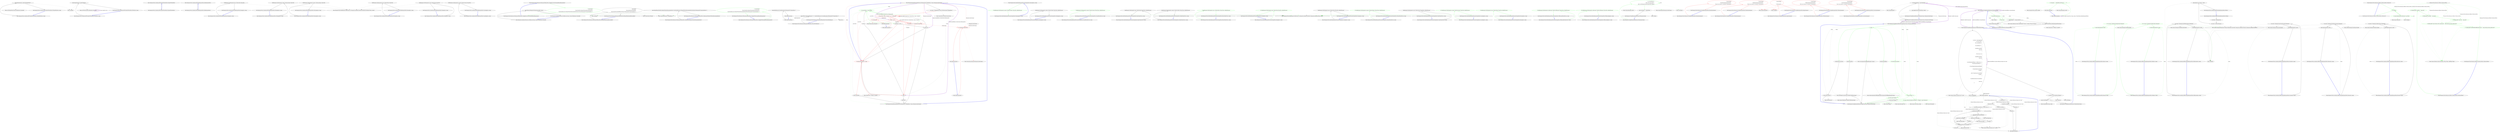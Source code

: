 digraph  {
m1_10 [cluster="int.ToOrdinalWords(System.Globalization.CultureInfo)", file="DateHumanizeExtensions.cs", label="Entry int.ToOrdinalWords(System.Globalization.CultureInfo)", span="52-52"];
m1_5 [cluster="int.ToWords(System.Globalization.CultureInfo)", file="DateHumanizeExtensions.cs", label="Entry int.ToWords(System.Globalization.CultureInfo)", span="16-16"];
m1_7 [cluster="Humanizer.Tests.Localisation.fiFI.NumberToWordsTests.ToOrdinalWords(int, string)", file="DateHumanizeExtensions.cs", label="Entry Humanizer.Tests.Localisation.fiFI.NumberToWordsTests.ToOrdinalWords(int, string)", span="65-65"];
m1_8 [cluster="Humanizer.Tests.Localisation.fiFI.NumberToWordsTests.ToOrdinalWords(int, string)", file="DateHumanizeExtensions.cs", label="Assert.Equal(expected, number.ToOrdinalWords())", span="67-67"];
m1_9 [cluster="Humanizer.Tests.Localisation.fiFI.NumberToWordsTests.ToOrdinalWords(int, string)", file="DateHumanizeExtensions.cs", label="Exit Humanizer.Tests.Localisation.fiFI.NumberToWordsTests.ToOrdinalWords(int, string)", span="65-65"];
m1_2 [cluster="Humanizer.Tests.Localisation.fiFI.NumberToWordsTests.ToWords(int, string)", file="DateHumanizeExtensions.cs", label="Entry Humanizer.Tests.Localisation.fiFI.NumberToWordsTests.ToWords(int, string)", span="34-34"];
m1_3 [cluster="Humanizer.Tests.Localisation.fiFI.NumberToWordsTests.ToWords(int, string)", file="DateHumanizeExtensions.cs", label="Assert.Equal(expected, number.ToWords())", span="36-36"];
m1_4 [cluster="Humanizer.Tests.Localisation.fiFI.NumberToWordsTests.ToWords(int, string)", file="DateHumanizeExtensions.cs", label="Exit Humanizer.Tests.Localisation.fiFI.NumberToWordsTests.ToWords(int, string)", span="34-34"];
m1_6 [cluster="Unk.Equal", file="DateHumanizeExtensions.cs", label="Entry Unk.Equal", span=""];
m1_0 [cluster="Humanizer.Tests.Localisation.fiFI.NumberToWordsTests.NumberToWordsTests()", file="DateHumanizeExtensions.cs", label="Entry Humanizer.Tests.Localisation.fiFI.NumberToWordsTests.NumberToWordsTests()", span="6-6"];
m1_1 [cluster="Humanizer.Tests.Localisation.fiFI.NumberToWordsTests.NumberToWordsTests()", file="DateHumanizeExtensions.cs", label="Exit Humanizer.Tests.Localisation.fiFI.NumberToWordsTests.NumberToWordsTests()", span="6-6"];
m2_0 [cluster="Humanizer.Tests.Localisation.fiFI.DateHumanizeTests.DateHumanizeTests()", file="DateHumanizeTests.cs", label="Entry Humanizer.Tests.Localisation.fiFI.DateHumanizeTests.DateHumanizeTests()", span="7-7"];
m2_1 [cluster="Humanizer.Tests.Localisation.fiFI.DateHumanizeTests.DateHumanizeTests()", file="DateHumanizeTests.cs", label="Exit Humanizer.Tests.Localisation.fiFI.DateHumanizeTests.DateHumanizeTests()", span="7-7"];
m2_5 [cluster="Humanizer.Tests.DateHumanize.Verify(string, int, Humanizer.Localisation.TimeUnit, Humanizer.Localisation.Tense, double?)", file="DateHumanizeTests.cs", label="Entry Humanizer.Tests.DateHumanize.Verify(string, int, Humanizer.Localisation.TimeUnit, Humanizer.Localisation.Tense, double?)", span="29-29"];
m2_2 [cluster="Humanizer.Tests.Localisation.fiFI.DateHumanizeTests.DaysAgo(int, string)", file="DateHumanizeTests.cs", label="Entry Humanizer.Tests.Localisation.fiFI.DateHumanizeTests.DaysAgo(int, string)", span="17-17"];
m2_3 [cluster="Humanizer.Tests.Localisation.fiFI.DateHumanizeTests.DaysAgo(int, string)", file="DateHumanizeTests.cs", label="DateHumanize.Verify(expected, days, TimeUnit.Day, Tense.Past)", span="19-19"];
m2_4 [cluster="Humanizer.Tests.Localisation.fiFI.DateHumanizeTests.DaysAgo(int, string)", file="DateHumanizeTests.cs", label="Exit Humanizer.Tests.Localisation.fiFI.DateHumanizeTests.DaysAgo(int, string)", span="17-17"];
m2_12 [cluster="Humanizer.Tests.Localisation.fiFI.DateHumanizeTests.MonthsAgo(int, string)", file="DateHumanizeTests.cs", label="Entry Humanizer.Tests.Localisation.fiFI.DateHumanizeTests.MonthsAgo(int, string)", span="47-47"];
m2_13 [cluster="Humanizer.Tests.Localisation.fiFI.DateHumanizeTests.MonthsAgo(int, string)", file="DateHumanizeTests.cs", label="DateHumanize.Verify(expected, months, TimeUnit.Month, Tense.Past)", span="49-49"];
m2_14 [cluster="Humanizer.Tests.Localisation.fiFI.DateHumanizeTests.MonthsAgo(int, string)", file="DateHumanizeTests.cs", label="Exit Humanizer.Tests.Localisation.fiFI.DateHumanizeTests.MonthsAgo(int, string)", span="47-47"];
m2_9 [cluster="Humanizer.Tests.Localisation.fiFI.DateHumanizeTests.MinutesAgo(int, string)", file="DateHumanizeTests.cs", label="Entry Humanizer.Tests.Localisation.fiFI.DateHumanizeTests.MinutesAgo(int, string)", span="37-37"];
m2_10 [cluster="Humanizer.Tests.Localisation.fiFI.DateHumanizeTests.MinutesAgo(int, string)", file="DateHumanizeTests.cs", label="DateHumanize.Verify(expected, minutes, TimeUnit.Minute, Tense.Past)", span="39-39"];
m2_11 [cluster="Humanizer.Tests.Localisation.fiFI.DateHumanizeTests.MinutesAgo(int, string)", file="DateHumanizeTests.cs", label="Exit Humanizer.Tests.Localisation.fiFI.DateHumanizeTests.MinutesAgo(int, string)", span="37-37"];
m2_6 [cluster="Humanizer.Tests.Localisation.fiFI.DateHumanizeTests.HoursAgo(int, string)", file="DateHumanizeTests.cs", label="Entry Humanizer.Tests.Localisation.fiFI.DateHumanizeTests.HoursAgo(int, string)", span="27-27"];
m2_7 [cluster="Humanizer.Tests.Localisation.fiFI.DateHumanizeTests.HoursAgo(int, string)", file="DateHumanizeTests.cs", label="DateHumanize.Verify(expected, hours, TimeUnit.Hour, Tense.Past)", span="29-29"];
m2_8 [cluster="Humanizer.Tests.Localisation.fiFI.DateHumanizeTests.HoursAgo(int, string)", file="DateHumanizeTests.cs", label="Exit Humanizer.Tests.Localisation.fiFI.DateHumanizeTests.HoursAgo(int, string)", span="27-27"];
m2_18 [cluster="Humanizer.Tests.Localisation.fiFI.DateHumanizeTests.YearsAgo(int, string)", file="DateHumanizeTests.cs", label="Entry Humanizer.Tests.Localisation.fiFI.DateHumanizeTests.YearsAgo(int, string)", span="67-67"];
m2_19 [cluster="Humanizer.Tests.Localisation.fiFI.DateHumanizeTests.YearsAgo(int, string)", file="DateHumanizeTests.cs", label="DateHumanize.Verify(expected, years, TimeUnit.Year, Tense.Past)", span="69-69"];
m2_20 [cluster="Humanizer.Tests.Localisation.fiFI.DateHumanizeTests.YearsAgo(int, string)", file="DateHumanizeTests.cs", label="Exit Humanizer.Tests.Localisation.fiFI.DateHumanizeTests.YearsAgo(int, string)", span="67-67"];
m2_15 [cluster="Humanizer.Tests.Localisation.fiFI.DateHumanizeTests.SecondsAgo(int, string)", file="DateHumanizeTests.cs", label="Entry Humanizer.Tests.Localisation.fiFI.DateHumanizeTests.SecondsAgo(int, string)", span="57-57"];
m2_16 [cluster="Humanizer.Tests.Localisation.fiFI.DateHumanizeTests.SecondsAgo(int, string)", file="DateHumanizeTests.cs", label="DateHumanize.Verify(expected, seconds, TimeUnit.Second, Tense.Past)", span="59-59"];
m2_17 [cluster="Humanizer.Tests.Localisation.fiFI.DateHumanizeTests.SecondsAgo(int, string)", file="DateHumanizeTests.cs", label="Exit Humanizer.Tests.Localisation.fiFI.DateHumanizeTests.SecondsAgo(int, string)", span="57-57"];
m3_18 [cluster="Humanizer.Tests.Extensions.DehumanizeToEnumTests.CanApplyLowerCaseCasingOnEnumHumanization()", file="DehumanizeToEnumTests.cs", label="Entry Humanizer.Tests.Extensions.DehumanizeToEnumTests.CanApplyLowerCaseCasingOnEnumHumanization()", span="39-39"];
m3_19 [cluster="Humanizer.Tests.Extensions.DehumanizeToEnumTests.CanApplyLowerCaseCasingOnEnumHumanization()", color=green, community=0, file="DehumanizeToEnumTests.cs", label="2: Assert.Equal(\r\n                EnumUnderTest.MemberWithoutDescriptionAttribute,\r\n                EnumTestsResources.MemberWithoutDescriptionAttributeLowerCase.DehumanizeTo<EnumUnderTest>())", span="41-43"];
m3_20 [cluster="Humanizer.Tests.Extensions.DehumanizeToEnumTests.CanApplyLowerCaseCasingOnEnumHumanization()", file="DehumanizeToEnumTests.cs", label="Exit Humanizer.Tests.Extensions.DehumanizeToEnumTests.CanApplyLowerCaseCasingOnEnumHumanization()", span="39-39"];
m3_3 [cluster="string.DehumanizeTo<TTargetEnum>()", file="DehumanizeToEnumTests.cs", label="Entry string.DehumanizeTo<TTargetEnum>()", span="12-12"];
m3_8 [cluster="Unk.>", file="DehumanizeToEnumTests.cs", label="Entry Unk.>", span=""];
m3_5 [cluster="Humanizer.Tests.Extensions.DehumanizeToEnumTests.ThrowsForNonEnums()", file="DehumanizeToEnumTests.cs", label="Entry Humanizer.Tests.Extensions.DehumanizeToEnumTests.ThrowsForNonEnums()", span="19-19"];
m3_6 [cluster="Humanizer.Tests.Extensions.DehumanizeToEnumTests.ThrowsForNonEnums()", file="DehumanizeToEnumTests.cs", label="Assert.Throws<ArgumentException>(() => EnumTestsResources.CustomDescription.DehumanizeTo<DummyClass>())", span="21-21"];
m3_7 [cluster="Humanizer.Tests.Extensions.DehumanizeToEnumTests.ThrowsForNonEnums()", file="DehumanizeToEnumTests.cs", label="Exit Humanizer.Tests.Extensions.DehumanizeToEnumTests.ThrowsForNonEnums()", span="19-19"];
m3_0 [cluster="Humanizer.Localisation.Resources.GetResource(string, System.Globalization.CultureInfo)", file="DehumanizeToEnumTests.cs", label="Entry Humanizer.Localisation.Resources.GetResource(string, System.Globalization.CultureInfo)", span="18-18"];
m3_1 [cluster="Humanizer.Localisation.Resources.GetResource(string, System.Globalization.CultureInfo)", file="DehumanizeToEnumTests.cs", label="return ResourceManager.GetString(resourceKey, culture);", span="20-20"];
m3_2 [cluster="Humanizer.Localisation.Resources.GetResource(string, System.Globalization.CultureInfo)", file="DehumanizeToEnumTests.cs", label="Exit Humanizer.Localisation.Resources.GetResource(string, System.Globalization.CultureInfo)", span="18-18"];
m3_21 [cluster="Humanizer.Tests.Extensions.DehumanizeToEnumTests.AllCapitalMembersAreReturnedAsIs()", file="DehumanizeToEnumTests.cs", label="Entry Humanizer.Tests.Extensions.DehumanizeToEnumTests.AllCapitalMembersAreReturnedAsIs()", span="47-47"];
m3_22 [cluster="Humanizer.Tests.Extensions.DehumanizeToEnumTests.AllCapitalMembersAreReturnedAsIs()", file="DehumanizeToEnumTests.cs", label="Assert.Equal(\r\n                EnumUnderTest.ALLCAPITALS,\r\n                EnumUnderTest.ALLCAPITALS.ToString().DehumanizeTo<EnumUnderTest>())", span="49-51"];
m3_23 [cluster="Humanizer.Tests.Extensions.DehumanizeToEnumTests.AllCapitalMembersAreReturnedAsIs()", file="DehumanizeToEnumTests.cs", label="Exit Humanizer.Tests.Extensions.DehumanizeToEnumTests.AllCapitalMembersAreReturnedAsIs()", span="47-47"];
m3_24 [cluster="System.Enum.ToString()", file="DehumanizeToEnumTests.cs", label="Entry System.Enum.ToString()", span="0-0"];
m3_4 [cluster="Unk.Equal", file="DehumanizeToEnumTests.cs", label="Entry Unk.Equal", span=""];
m3_12 [cluster="Humanizer.Tests.Extensions.DehumanizeToEnumTests.CanHumanizeMembersWithoutDescriptionAttribute()", file="DehumanizeToEnumTests.cs", label="Entry Humanizer.Tests.Extensions.DehumanizeToEnumTests.CanHumanizeMembersWithoutDescriptionAttribute()", span="25-25"];
m3_13 [cluster="Humanizer.Tests.Extensions.DehumanizeToEnumTests.CanHumanizeMembersWithoutDescriptionAttribute()", file="DehumanizeToEnumTests.cs", label="Assert.Equal(EnumUnderTest.MemberWithoutDescriptionAttribute, EnumTestsResources.MemberWithoutDescriptionAttributeSentence.DehumanizeTo<EnumUnderTest>())", span="27-27"];
m3_14 [cluster="Humanizer.Tests.Extensions.DehumanizeToEnumTests.CanHumanizeMembersWithoutDescriptionAttribute()", file="DehumanizeToEnumTests.cs", label="Exit Humanizer.Tests.Extensions.DehumanizeToEnumTests.CanHumanizeMembersWithoutDescriptionAttribute()", span="25-25"];
m3_9 [cluster="lambda expression", file="DehumanizeToEnumTests.cs", label="Entry lambda expression", span="21-21"];
m3_10 [cluster="lambda expression", file="DehumanizeToEnumTests.cs", label="EnumTestsResources.CustomDescription.DehumanizeTo<DummyClass>()", span="21-21"];
m3_11 [cluster="lambda expression", file="DehumanizeToEnumTests.cs", label="Exit lambda expression", span="21-21"];
m3_15 [cluster="Humanizer.Tests.Extensions.DehumanizeToEnumTests.CanApplyTitleCasingOnEnumHumanization()", file="DehumanizeToEnumTests.cs", label="Entry Humanizer.Tests.Extensions.DehumanizeToEnumTests.CanApplyTitleCasingOnEnumHumanization()", span="31-31"];
m3_16 [cluster="Humanizer.Tests.Extensions.DehumanizeToEnumTests.CanApplyTitleCasingOnEnumHumanization()", color=green, community=0, file="DehumanizeToEnumTests.cs", label="11: Assert.Equal(\r\n                EnumUnderTest.MemberWithoutDescriptionAttribute,\r\n                EnumTestsResources.MemberWithoutDescriptionAttributeTitle.DehumanizeTo<EnumUnderTest>())", span="33-35"];
m3_17 [cluster="Humanizer.Tests.Extensions.DehumanizeToEnumTests.CanApplyTitleCasingOnEnumHumanization()", file="DehumanizeToEnumTests.cs", label="Exit Humanizer.Tests.Extensions.DehumanizeToEnumTests.CanApplyTitleCasingOnEnumHumanization()", span="31-31"];
m4_0 [cluster="Humanizer.EnumDehumanizeExtensions.DehumanizeTo<TTargetEnum>(string, Humanizer.LetterCasing?)", file="EnumDehumanizeExtensions.cs", label="Entry Humanizer.EnumDehumanizeExtensions.DehumanizeTo<TTargetEnum>(string, Humanizer.LetterCasing?)", span="13-13"];
m4_6 [cluster="Humanizer.EnumDehumanizeExtensions.DehumanizeTo<TTargetEnum>(string, Humanizer.LetterCasing?)", color=green, community=0, file="EnumDehumanizeExtensions.cs", label="5: var enumValue = value as Enum", span="22-22"];
m4_3 [cluster="Humanizer.EnumDehumanizeExtensions.DehumanizeTo<TTargetEnum>(string, Humanizer.LetterCasing?)", color=red, community=0, file="EnumDehumanizeExtensions.cs", label="5: casing != null", span="17-17"];
m4_4 [cluster="Humanizer.EnumDehumanizeExtensions.DehumanizeTo<TTargetEnum>(string, Humanizer.LetterCasing?)", color=red, community=0, file="EnumDehumanizeExtensions.cs", label="5: humanize = e => e.Humanize(casing.Value)", span="18-18"];
m4_7 [cluster="Humanizer.EnumDehumanizeExtensions.DehumanizeTo<TTargetEnum>(string, Humanizer.LetterCasing?)", file="EnumDehumanizeExtensions.cs", label="enumValue == null", span="23-23"];
m4_2 [cluster="Humanizer.EnumDehumanizeExtensions.DehumanizeTo<TTargetEnum>(string, Humanizer.LetterCasing?)", color=red, community=0, file="EnumDehumanizeExtensions.cs", label="5: Func<Enum, string> humanize = e => e.Humanize()", span="16-16"];
m4_1 [cluster="Humanizer.EnumDehumanizeExtensions.DehumanizeTo<TTargetEnum>(string, Humanizer.LetterCasing?)", file="EnumDehumanizeExtensions.cs", label="var values = (TTargetEnum[]) Enum.GetValues(typeof (TTargetEnum))", span="15-15"];
m4_5 [cluster="Humanizer.EnumDehumanizeExtensions.DehumanizeTo<TTargetEnum>(string, Humanizer.LetterCasing?)", file="EnumDehumanizeExtensions.cs", label=values, span="20-20"];
m4_8 [cluster="Humanizer.EnumDehumanizeExtensions.DehumanizeTo<TTargetEnum>(string, Humanizer.LetterCasing?)", file="EnumDehumanizeExtensions.cs", label="return null;", span="24-24"];
m4_9 [cluster="Humanizer.EnumDehumanizeExtensions.DehumanizeTo<TTargetEnum>(string, Humanizer.LetterCasing?)", color=red, community=0, file="EnumDehumanizeExtensions.cs", label="5: humanize(enumValue) == input", span="26-26"];
m4_14 [cluster="System.Func<T, TResult>.Invoke(T)", file="EnumDehumanizeExtensions.cs", label="Entry System.Func<T, TResult>.Invoke(T)", span="0-0"];
m4_13 [cluster="System.Enum.GetValues(System.Type)", file="EnumDehumanizeExtensions.cs", label="Entry System.Enum.GetValues(System.Type)", span="0-0"];
m4_18 [cluster="System.Enum.Humanize()", file="EnumDehumanizeExtensions.cs", label="Entry System.Enum.Humanize()", span="8-8"];
m4_22 [cluster="System.Enum.Humanize(Humanizer.LetterCasing)", file="EnumDehumanizeExtensions.cs", label="Entry System.Enum.Humanize(Humanizer.LetterCasing)", span="26-26"];
m4_19 [cluster="lambda expression", file="EnumDehumanizeExtensions.cs", label="Entry lambda expression", span="18-18"];
m4_20 [cluster="lambda expression", color=red, community=0, file="EnumDehumanizeExtensions.cs", label="25: e.Humanize(casing.Value)", span="18-18"];
m4_16 [cluster="lambda expression", color=red, community=0, file="EnumDehumanizeExtensions.cs", label="20: e.Humanize()", span="16-16"];
m4_15 [cluster="lambda expression", file="EnumDehumanizeExtensions.cs", label="Entry lambda expression", span="16-16"];
m4_17 [cluster="lambda expression", file="EnumDehumanizeExtensions.cs", label="Exit lambda expression", span="16-16"];
m4_21 [cluster="lambda expression", file="EnumDehumanizeExtensions.cs", label="Exit lambda expression", span="18-18"];
m4_12 [cluster="Humanizer.EnumDehumanizeExtensions.DehumanizeTo<TTargetEnum>(string, Humanizer.LetterCasing?)", file="EnumDehumanizeExtensions.cs", label="Exit Humanizer.EnumDehumanizeExtensions.DehumanizeTo<TTargetEnum>(string, Humanizer.LetterCasing?)", span="13-13"];
m4_11 [cluster="Humanizer.EnumDehumanizeExtensions.DehumanizeTo<TTargetEnum>(string, Humanizer.LetterCasing?)", file="EnumDehumanizeExtensions.cs", label="return null;", span="30-30"];
m4_10 [cluster="Humanizer.EnumDehumanizeExtensions.DehumanizeTo<TTargetEnum>(string, Humanizer.LetterCasing?)", file="EnumDehumanizeExtensions.cs", label="return enumValue;", span="27-27"];
m4_23 [file="EnumDehumanizeExtensions.cs", label="Humanizer.LetterCasing?", span=""];
m11_13 [cluster="Humanizer.Tests.DateTimeHumanizePrecisionStrategyTests.MinutesAgo(int, string)", file="PluralizeTests.cs", label="Entry Humanizer.Tests.DateTimeHumanizePrecisionStrategyTests.MinutesAgo(int, string)", span="70-70"];
m11_14 [cluster="Humanizer.Tests.DateTimeHumanizePrecisionStrategyTests.MinutesAgo(int, string)", color=green, community=0, file="PluralizeTests.cs", label="9: DateHumanize.Verify(expected, minutes, TimeUnit.Minute, Tense.Past, defaultPrecision)", span="72-72"];
m11_15 [cluster="Humanizer.Tests.DateTimeHumanizePrecisionStrategyTests.MinutesAgo(int, string)", file="PluralizeTests.cs", label="Exit Humanizer.Tests.DateTimeHumanizePrecisionStrategyTests.MinutesAgo(int, string)", span="70-70"];
m11_3 [cluster="Humanizer.Tests.DateHumanize.Verify(string, int, Humanizer.Localisation.TimeUnit, Humanizer.Localisation.Tense, double?)", file="PluralizeTests.cs", label="Entry Humanizer.Tests.DateHumanize.Verify(string, int, Humanizer.Localisation.TimeUnit, Humanizer.Localisation.Tense, double?)", span="29-29"];
m11_31 [cluster="Humanizer.Tests.DateTimeHumanizePrecisionStrategyTests.MonthsAgo(int, string)", file="PluralizeTests.cs", label="Entry Humanizer.Tests.DateTimeHumanizePrecisionStrategyTests.MonthsAgo(int, string)", span="154-154"];
m11_32 [cluster="Humanizer.Tests.DateTimeHumanizePrecisionStrategyTests.MonthsAgo(int, string)", file="PluralizeTests.cs", label="DateHumanize.Verify(expected, months, TimeUnit.Month, Tense.Past, defaultPrecision)", span="156-156"];
m11_33 [cluster="Humanizer.Tests.DateTimeHumanizePrecisionStrategyTests.MonthsAgo(int, string)", file="PluralizeTests.cs", label="Exit Humanizer.Tests.DateTimeHumanizePrecisionStrategyTests.MonthsAgo(int, string)", span="154-154"];
m11_10 [cluster="Humanizer.Tests.DateTimeHumanizePrecisionStrategyTests.SecondsFromNow(int, string)", file="PluralizeTests.cs", label="Entry Humanizer.Tests.DateTimeHumanizePrecisionStrategyTests.SecondsFromNow(int, string)", span="56-56"];
m11_11 [cluster="Humanizer.Tests.DateTimeHumanizePrecisionStrategyTests.SecondsFromNow(int, string)", color=green, community=0, file="PluralizeTests.cs", label="7: DateHumanize.Verify(expected, seconds, TimeUnit.Second, Tense.Future, defaultPrecision)", span="58-58"];
m11_12 [cluster="Humanizer.Tests.DateTimeHumanizePrecisionStrategyTests.SecondsFromNow(int, string)", file="PluralizeTests.cs", label="Exit Humanizer.Tests.DateTimeHumanizePrecisionStrategyTests.SecondsFromNow(int, string)", span="56-56"];
m11_28 [cluster="Humanizer.Tests.DateTimeHumanizePrecisionStrategyTests.DaysFromNow(int, string)", file="PluralizeTests.cs", label="Entry Humanizer.Tests.DateTimeHumanizePrecisionStrategyTests.DaysFromNow(int, string)", span="141-141"];
m11_29 [cluster="Humanizer.Tests.DateTimeHumanizePrecisionStrategyTests.DaysFromNow(int, string)", file="PluralizeTests.cs", label="DateHumanize.Verify(expected, days, TimeUnit.Day, Tense.Future, defaultPrecision)", span="143-143"];
m11_30 [cluster="Humanizer.Tests.DateTimeHumanizePrecisionStrategyTests.DaysFromNow(int, string)", file="PluralizeTests.cs", label="Exit Humanizer.Tests.DateTimeHumanizePrecisionStrategyTests.DaysFromNow(int, string)", span="141-141"];
m11_34 [cluster="Humanizer.Tests.DateTimeHumanizePrecisionStrategyTests.MonthsFromNow(int, string)", file="PluralizeTests.cs", label="Entry Humanizer.Tests.DateTimeHumanizePrecisionStrategyTests.MonthsFromNow(int, string)", span="167-167"];
m11_35 [cluster="Humanizer.Tests.DateTimeHumanizePrecisionStrategyTests.MonthsFromNow(int, string)", file="PluralizeTests.cs", label="DateHumanize.Verify(expected, months, TimeUnit.Month, Tense.Future, defaultPrecision)", span="169-169"];
m11_36 [cluster="Humanizer.Tests.DateTimeHumanizePrecisionStrategyTests.MonthsFromNow(int, string)", file="PluralizeTests.cs", label="Exit Humanizer.Tests.DateTimeHumanizePrecisionStrategyTests.MonthsFromNow(int, string)", span="167-167"];
m11_22 [cluster="Humanizer.Tests.DateTimeHumanizePrecisionStrategyTests.HoursFromNow(int, string)", file="PluralizeTests.cs", label="Entry Humanizer.Tests.DateTimeHumanizePrecisionStrategyTests.HoursFromNow(int, string)", span="113-113"];
m11_23 [cluster="Humanizer.Tests.DateTimeHumanizePrecisionStrategyTests.HoursFromNow(int, string)", color=green, community=0, file="PluralizeTests.cs", label="7: DateHumanize.Verify(expected, hours, TimeUnit.Hour, Tense.Future, defaultPrecision)", span="115-115"];
m11_24 [cluster="Humanizer.Tests.DateTimeHumanizePrecisionStrategyTests.HoursFromNow(int, string)", file="PluralizeTests.cs", label="Exit Humanizer.Tests.DateTimeHumanizePrecisionStrategyTests.HoursFromNow(int, string)", span="113-113"];
m11_25 [cluster="Humanizer.Tests.DateTimeHumanizePrecisionStrategyTests.DaysAgo(int, string)", file="PluralizeTests.cs", label="Entry Humanizer.Tests.DateTimeHumanizePrecisionStrategyTests.DaysAgo(int, string)", span="127-127"];
m11_26 [cluster="Humanizer.Tests.DateTimeHumanizePrecisionStrategyTests.DaysAgo(int, string)", color=green, community=0, file="PluralizeTests.cs", label="10: DateHumanize.Verify(expected, days, TimeUnit.Day, Tense.Past, defaultPrecision)", span="129-129"];
m11_27 [cluster="Humanizer.Tests.DateTimeHumanizePrecisionStrategyTests.DaysAgo(int, string)", file="PluralizeTests.cs", label="Exit Humanizer.Tests.DateTimeHumanizePrecisionStrategyTests.DaysAgo(int, string)", span="127-127"];
m11_37 [cluster="Humanizer.Tests.DateTimeHumanizePrecisionStrategyTests.YearsAgo(int, string)", file="PluralizeTests.cs", label="Entry Humanizer.Tests.DateTimeHumanizePrecisionStrategyTests.YearsAgo(int, string)", span="175-175"];
m11_38 [cluster="Humanizer.Tests.DateTimeHumanizePrecisionStrategyTests.YearsAgo(int, string)", file="PluralizeTests.cs", label="DateHumanize.Verify(expected, years, TimeUnit.Year, Tense.Past, defaultPrecision)", span="177-177"];
m11_39 [cluster="Humanizer.Tests.DateTimeHumanizePrecisionStrategyTests.YearsAgo(int, string)", file="PluralizeTests.cs", label="Exit Humanizer.Tests.DateTimeHumanizePrecisionStrategyTests.YearsAgo(int, string)", span="175-175"];
m11_16 [cluster="Humanizer.Tests.DateTimeHumanizePrecisionStrategyTests.MinutesFromNow(int, string)", file="PluralizeTests.cs", label="Entry Humanizer.Tests.DateTimeHumanizePrecisionStrategyTests.MinutesFromNow(int, string)", span="84-84"];
m11_17 [cluster="Humanizer.Tests.DateTimeHumanizePrecisionStrategyTests.MinutesFromNow(int, string)", color=green, community=0, file="PluralizeTests.cs", label="20: DateHumanize.Verify(expected, minutes, TimeUnit.Minute, Tense.Future, defaultPrecision)", span="86-86"];
m11_18 [cluster="Humanizer.Tests.DateTimeHumanizePrecisionStrategyTests.MinutesFromNow(int, string)", file="PluralizeTests.cs", label="Exit Humanizer.Tests.DateTimeHumanizePrecisionStrategyTests.MinutesFromNow(int, string)", span="84-84"];
m11_40 [cluster="Humanizer.Tests.DateTimeHumanizePrecisionStrategyTests.YearsFromNow(int, string)", file="PluralizeTests.cs", label="Entry Humanizer.Tests.DateTimeHumanizePrecisionStrategyTests.YearsFromNow(int, string)", span="183-183"];
m11_41 [cluster="Humanizer.Tests.DateTimeHumanizePrecisionStrategyTests.YearsFromNow(int, string)", file="PluralizeTests.cs", label="DateHumanize.Verify(expected, years, TimeUnit.Year, Tense.Future, defaultPrecision)", span="185-185"];
m11_42 [cluster="Humanizer.Tests.DateTimeHumanizePrecisionStrategyTests.YearsFromNow(int, string)", file="PluralizeTests.cs", label="Exit Humanizer.Tests.DateTimeHumanizePrecisionStrategyTests.YearsFromNow(int, string)", span="183-183"];
m11_7 [cluster="Humanizer.Tests.DateTimeHumanizePrecisionStrategyTests.SecondsAgo(int, string)", file="PluralizeTests.cs", label="Entry Humanizer.Tests.DateTimeHumanizePrecisionStrategyTests.SecondsAgo(int, string)", span="42-42"];
m11_8 [cluster="Humanizer.Tests.DateTimeHumanizePrecisionStrategyTests.SecondsAgo(int, string)", color=green, community=0, file="PluralizeTests.cs", label="20: DateHumanize.Verify(expected, seconds, TimeUnit.Second, Tense.Past, defaultPrecision)", span="44-44"];
m11_9 [cluster="Humanizer.Tests.DateTimeHumanizePrecisionStrategyTests.SecondsAgo(int, string)", file="PluralizeTests.cs", label="Exit Humanizer.Tests.DateTimeHumanizePrecisionStrategyTests.SecondsAgo(int, string)", span="42-42"];
m11_19 [cluster="Humanizer.Tests.DateTimeHumanizePrecisionStrategyTests.HoursAgo(int, string)", file="PluralizeTests.cs", label="Entry Humanizer.Tests.DateTimeHumanizePrecisionStrategyTests.HoursAgo(int, string)", span="99-99"];
m11_20 [cluster="Humanizer.Tests.DateTimeHumanizePrecisionStrategyTests.HoursAgo(int, string)", color=green, community=0, file="PluralizeTests.cs", label="9: DateHumanize.Verify(expected, hours, TimeUnit.Hour, Tense.Past, defaultPrecision)", span="101-101"];
m11_21 [cluster="Humanizer.Tests.DateTimeHumanizePrecisionStrategyTests.HoursAgo(int, string)", file="PluralizeTests.cs", label="Exit Humanizer.Tests.DateTimeHumanizePrecisionStrategyTests.HoursAgo(int, string)", span="99-99"];
m11_4 [cluster="Humanizer.Tests.DateTimeHumanizePrecisionStrategyTests.MillisecondsFromNow(int, string)", file="PluralizeTests.cs", label="Entry Humanizer.Tests.DateTimeHumanizePrecisionStrategyTests.MillisecondsFromNow(int, string)", span="28-28"];
m11_5 [cluster="Humanizer.Tests.DateTimeHumanizePrecisionStrategyTests.MillisecondsFromNow(int, string)", color=green, community=0, file="PluralizeTests.cs", label="9: DateHumanize.Verify(expected, milliseconds, TimeUnit.Millisecond, Tense.Future, defaultPrecision)", span="30-30"];
m11_6 [cluster="Humanizer.Tests.DateTimeHumanizePrecisionStrategyTests.MillisecondsFromNow(int, string)", file="PluralizeTests.cs", label="Exit Humanizer.Tests.DateTimeHumanizePrecisionStrategyTests.MillisecondsFromNow(int, string)", span="28-28"];
m11_0 [cluster="Humanizer.Tests.DateTimeHumanizePrecisionStrategyTests.MillisecondsAgo(int, string)", file="PluralizeTests.cs", label="Entry Humanizer.Tests.DateTimeHumanizePrecisionStrategyTests.MillisecondsAgo(int, string)", span="16-16"];
m11_1 [cluster="Humanizer.Tests.DateTimeHumanizePrecisionStrategyTests.MillisecondsAgo(int, string)", color=green, community=0, file="PluralizeTests.cs", label="20: DateHumanize.Verify(expected, milliseconds, TimeUnit.Millisecond, Tense.Past, defaultPrecision)", span="18-18"];
m11_2 [cluster="Humanizer.Tests.DateTimeHumanizePrecisionStrategyTests.MillisecondsAgo(int, string)", file="PluralizeTests.cs", label="Exit Humanizer.Tests.DateTimeHumanizePrecisionStrategyTests.MillisecondsAgo(int, string)", span="16-16"];
m12_4 [cluster="string.Split(params char[])", file="StringDehumanizeExtensions.cs", label="Entry string.Split(params char[])", span="0-0"];
m12_0 [cluster="Humanizer.StringDehumanizeExtensions.Duhumanize(string)", file="StringDehumanizeExtensions.cs", label="Entry Humanizer.StringDehumanizeExtensions.Duhumanize(string)", span="6-6"];
m12_1 [cluster="Humanizer.StringDehumanizeExtensions.Duhumanize(string)", color=green, community=0, file="StringDehumanizeExtensions.cs", label="4: var titlizedWords = \r\n                (from word in input.Split(' ')\r\n                select word.Humanize(LetterCasing.Title)).ToArray()", span="8-10"];
m12_2 [cluster="Humanizer.StringDehumanizeExtensions.Duhumanize(string)", file="StringDehumanizeExtensions.cs", label="return string.Join('''', titlizedWords);", span="12-12"];
m12_3 [cluster="Humanizer.StringDehumanizeExtensions.Duhumanize(string)", file="StringDehumanizeExtensions.cs", label="Exit Humanizer.StringDehumanizeExtensions.Duhumanize(string)", span="6-6"];
m12_5 [cluster="string.Humanize(Humanizer.LetterCasing)", file="StringDehumanizeExtensions.cs", label="Entry string.Humanize(Humanizer.LetterCasing)", span="61-61"];
m12_7 [cluster="Unk.Join", file="StringDehumanizeExtensions.cs", label="Entry Unk.Join", span=""];
m12_6 [cluster="Unk.ToArray", file="StringDehumanizeExtensions.cs", label="Entry Unk.ToArray", span=""];
m13_3 [cluster="string.Duhumanize()", file="StringDehumanizeTests.cs", label="Entry string.Duhumanize()", span="6-6"];
m13_0 [cluster="Humanizer.Tests.Extensions.StringDehumanizeTests.PascalCaseSentence()", file="StringDehumanizeTests.cs", label="Entry Humanizer.Tests.Extensions.StringDehumanizeTests.PascalCaseSentence()", span="7-7"];
m13_1 [cluster="Humanizer.Tests.Extensions.StringDehumanizeTests.PascalCaseSentence()", color=red, community=0, file="StringDehumanizeTests.cs", label="9: Assert.Equal(\r\n                ''PascalCaseSentenceIsCamelized'',\r\n                ''Pascal case sentence is camelized''.Duhumanize())", span="9-11"];
m13_2 [cluster="Humanizer.Tests.Extensions.StringDehumanizeTests.PascalCaseSentence()", file="StringDehumanizeTests.cs", label="Exit Humanizer.Tests.Extensions.StringDehumanizeTests.PascalCaseSentence()", span="7-7"];
m13_4 [cluster="Unk.Equal", file="StringDehumanizeTests.cs", label="Entry Unk.Equal", span=""];
m13_8 [cluster="Humanizer.Tests.Extensions.StringDehumanizeTests.MixedCaseSentence()", file="StringDehumanizeTests.cs", label="Entry Humanizer.Tests.Extensions.StringDehumanizeTests.MixedCaseSentence()", span="23-23"];
m13_9 [cluster="Humanizer.Tests.Extensions.StringDehumanizeTests.MixedCaseSentence()", color=red, community=0, file="StringDehumanizeTests.cs", label="9: Assert.Equal(\r\n                ''MixedCaseSentenceIsCamelized'',\r\n                ''Mixed case sentence Is Camelized''.Duhumanize())", span="25-27"];
m13_10 [cluster="Humanizer.Tests.Extensions.StringDehumanizeTests.MixedCaseSentence()", file="StringDehumanizeTests.cs", label="Exit Humanizer.Tests.Extensions.StringDehumanizeTests.MixedCaseSentence()", span="23-23"];
m13_14 [cluster="Humanizer.Tests.Extensions.StringDehumanizeTests.EmptySentence()", file="StringDehumanizeTests.cs", label="Entry Humanizer.Tests.Extensions.StringDehumanizeTests.EmptySentence()", span="39-39"];
m13_15 [cluster="Humanizer.Tests.Extensions.StringDehumanizeTests.EmptySentence()", color=red, community=0, file="StringDehumanizeTests.cs", label="2: Assert.Equal(\r\n                '''',\r\n                ''''.Duhumanize())", span="41-43"];
m13_16 [cluster="Humanizer.Tests.Extensions.StringDehumanizeTests.EmptySentence()", file="StringDehumanizeTests.cs", label="Exit Humanizer.Tests.Extensions.StringDehumanizeTests.EmptySentence()", span="39-39"];
m13_5 [cluster="Humanizer.Tests.Extensions.StringDehumanizeTests.TitleCaseSentence()", file="StringDehumanizeTests.cs", label="Entry Humanizer.Tests.Extensions.StringDehumanizeTests.TitleCaseSentence()", span="15-15"];
m13_6 [cluster="Humanizer.Tests.Extensions.StringDehumanizeTests.TitleCaseSentence()", color=red, community=0, file="StringDehumanizeTests.cs", label="9: Assert.Equal(\r\n                ''TitleCaseSentenceIsCamelized'',\r\n                ''Title Case Sentence Is Camelized''.Duhumanize())", span="17-19"];
m13_7 [cluster="Humanizer.Tests.Extensions.StringDehumanizeTests.TitleCaseSentence()", file="StringDehumanizeTests.cs", label="Exit Humanizer.Tests.Extensions.StringDehumanizeTests.TitleCaseSentence()", span="15-15"];
m13_11 [cluster="Humanizer.Tests.Extensions.StringDehumanizeTests.LowerCaseSentence()", file="StringDehumanizeTests.cs", label="Entry Humanizer.Tests.Extensions.StringDehumanizeTests.LowerCaseSentence()", span="31-31"];
m13_12 [cluster="Humanizer.Tests.Extensions.StringDehumanizeTests.LowerCaseSentence()", color=red, community=0, file="StringDehumanizeTests.cs", label="28: Assert.Equal(\r\n                ''LowerCaseSentenceIsCamelized'',\r\n                ''lower case sentence is camelized''.Duhumanize())", span="33-35"];
m13_13 [cluster="Humanizer.Tests.Extensions.StringDehumanizeTests.LowerCaseSentence()", file="StringDehumanizeTests.cs", label="Exit Humanizer.Tests.Extensions.StringDehumanizeTests.LowerCaseSentence()", span="31-31"];
m14_51 [cluster="string.Humanize()", file="StringHumanizeExtensions.cs", label="Entry string.Humanize()", span="49-49"];
m14_45 [cluster="System.Collections.Generic.IEnumerable<TSource>.Contains<TSource>(TSource)", file="StringHumanizeExtensions.cs", label="Entry System.Collections.Generic.IEnumerable<TSource>.Contains<TSource>(TSource)", span="0-0"];
m14_10 [cluster="System.Collections.Generic.List<T>.List()", file="StringHumanizeExtensions.cs", label="Entry System.Collections.Generic.List<T>.List()", span="0-0"];
m14_44 [cluster="Unk.Any", file="StringHumanizeExtensions.cs", label="Entry Unk.Any", span=""];
m14_35 [cluster="char.IsLower(char)", file="StringHumanizeExtensions.cs", label="Entry char.IsLower(char)", span="0-0"];
m14_33 [cluster="char.IsDigit(char)", file="StringHumanizeExtensions.cs", label="Entry char.IsDigit(char)", span="0-0"];
m14_14 [cluster="string.Replace(string, string)", file="StringHumanizeExtensions.cs", label="Entry string.Replace(string, string)", span="0-0"];
m14_46 [cluster="System.Func<T, TResult>.Invoke(T)", file="StringHumanizeExtensions.cs", label="Entry System.Func<T, TResult>.Invoke(T)", span="0-0"];
m14_4 [cluster="string.Join(string, params string[])", file="StringHumanizeExtensions.cs", label="Entry string.Join(string, params string[])", span="0-0"];
m14_68 [cluster="string.ToUpper()", file="StringHumanizeExtensions.cs", label="Entry string.ToUpper()", span="0-0"];
m14_69 [cluster="string.Substring(int, int)", file="StringHumanizeExtensions.cs", label="Entry string.Substring(int, int)", span="0-0"];
m14_11 [cluster="Unk.Aggregate", file="StringHumanizeExtensions.cs", label="Entry Unk.Aggregate", span=""];
m14_12 [cluster="string.cstr", file="StringHumanizeExtensions.cs", label="Entry string.cstr", span=""];
m14_13 [cluster="Unk.ToArray", file="StringHumanizeExtensions.cs", label="Entry Unk.ToArray", span=""];
m14_66 [cluster="System.Globalization.TextInfo.ToTitleCase(string)", file="StringHumanizeExtensions.cs", label="Entry System.Globalization.TextInfo.ToTitleCase(string)", span="0-0"];
m14_71 [cluster="string.Concat(string, string)", file="StringHumanizeExtensions.cs", label="Entry string.Concat(string, string)", span="0-0"];
m14_37 [cluster="Humanizer.StringHumanizeExtensions.Humanize(string)", file="StringHumanizeExtensions.cs", label="Entry Humanizer.StringHumanizeExtensions.Humanize(string)", span="49-49"];
m14_38 [cluster="Humanizer.StringHumanizeExtensions.Humanize(string)", color=green, community=0, file="StringHumanizeExtensions.cs", label="8: !input.Any(Char.IsLower)", span="52-52"];
m14_39 [cluster="Humanizer.StringHumanizeExtensions.Humanize(string)", color=green, community=0, file="StringHumanizeExtensions.cs", label="8: return input;", span="53-53"];
m14_40 [cluster="Humanizer.StringHumanizeExtensions.Humanize(string)", file="StringHumanizeExtensions.cs", label="input.Contains('_') || input.Contains('-')", span="55-55"];
m14_41 [cluster="Humanizer.StringHumanizeExtensions.Humanize(string)", file="StringHumanizeExtensions.cs", label="return FromUnderscoreDashSeparatedWords(input);", span="56-56"];
m14_42 [cluster="Humanizer.StringHumanizeExtensions.Humanize(string)", file="StringHumanizeExtensions.cs", label="return FromPascalCase(input);", span="58-58"];
m14_43 [cluster="Humanizer.StringHumanizeExtensions.Humanize(string)", file="StringHumanizeExtensions.cs", label="Exit Humanizer.StringHumanizeExtensions.Humanize(string)", span="49-49"];
m14_34 [cluster="char.IsLetter(char)", file="StringHumanizeExtensions.cs", label="Entry char.IsLetter(char)", span="0-0"];
m14_15 [cluster="lambda expression", file="StringHumanizeExtensions.cs", label="Entry lambda expression", span="14-43"];
m14_1 [cluster="lambda expression", color=green, community=0, file="StringHumanizeExtensions.cs", label="12: string.Join('' '', methodName.Split(new[] { '_', '-' }))", span="9-9"];
m14_0 [cluster="lambda expression", file="StringHumanizeExtensions.cs", label="Entry lambda expression", span="9-9"];
m14_2 [cluster="lambda expression", file="StringHumanizeExtensions.cs", label="Exit lambda expression", span="9-9"];
m14_16 [cluster="lambda expression", file="StringHumanizeExtensions.cs", label="currentChar == ' '", span="16-16"];
m14_17 [cluster="lambda expression", file="StringHumanizeExtensions.cs", label="list.Add(currentChar)", span="18-18"];
m14_18 [cluster="lambda expression", file="StringHumanizeExtensions.cs", label="return list;", span="19-19"];
m14_19 [cluster="lambda expression", file="StringHumanizeExtensions.cs", label="list.Count == 0", span="22-22"];
m14_20 [cluster="lambda expression", file="StringHumanizeExtensions.cs", label="list.Add(currentChar)", span="24-24"];
m14_21 [cluster="lambda expression", file="StringHumanizeExtensions.cs", label="return list;", span="25-25"];
m14_22 [cluster="lambda expression", file="StringHumanizeExtensions.cs", label="var lastCharacterInTheList = list[list.Count - 1]", span="28-28"];
m14_25 [cluster="lambda expression", file="StringHumanizeExtensions.cs", label="char.IsLetter(currentChar)", span="33-33"];
m14_26 [cluster="lambda expression", file="StringHumanizeExtensions.cs", label="list.Add(' ')", span="34-34"];
m14_27 [cluster="lambda expression", file="StringHumanizeExtensions.cs", label="!char.IsLower(currentChar)", span="36-36"];
m14_28 [cluster="lambda expression", file="StringHumanizeExtensions.cs", label="list.Add(' ')", span="37-37"];
m14_29 [cluster="lambda expression", file="StringHumanizeExtensions.cs", label="list.Add(char.ToLower(currentChar))", span="40-40"];
m14_30 [cluster="lambda expression", file="StringHumanizeExtensions.cs", label="return list;", span="42-42"];
m14_23 [cluster="lambda expression", file="StringHumanizeExtensions.cs", label="lastCharacterInTheList != ' '", span="29-29"];
m14_24 [cluster="lambda expression", file="StringHumanizeExtensions.cs", label="char.IsDigit(lastCharacterInTheList)", span="31-31"];
m14_31 [cluster="lambda expression", file="StringHumanizeExtensions.cs", label="Exit lambda expression", span="14-43"];
m14_72 [cluster="System.ArgumentOutOfRangeException.ArgumentOutOfRangeException(string)", file="StringHumanizeExtensions.cs", label="Entry System.ArgumentOutOfRangeException.ArgumentOutOfRangeException(string)", span="0-0"];
m14_3 [cluster="string.Split(params char[])", file="StringHumanizeExtensions.cs", label="Entry string.Split(params char[])", span="0-0"];
m14_47 [cluster="Humanizer.StringHumanizeExtensions.Humanize(string, Humanizer.LetterCasing)", file="StringHumanizeExtensions.cs", label="Entry Humanizer.StringHumanizeExtensions.Humanize(string, Humanizer.LetterCasing)", span="61-61"];
m14_48 [cluster="Humanizer.StringHumanizeExtensions.Humanize(string, Humanizer.LetterCasing)", file="StringHumanizeExtensions.cs", label="var humanizedString = input.Humanize()", span="63-63"];
m14_49 [cluster="Humanizer.StringHumanizeExtensions.Humanize(string, Humanizer.LetterCasing)", file="StringHumanizeExtensions.cs", label="return ApplyCase(humanizedString, casing);", span="65-65"];
m14_50 [cluster="Humanizer.StringHumanizeExtensions.Humanize(string, Humanizer.LetterCasing)", file="StringHumanizeExtensions.cs", label="Exit Humanizer.StringHumanizeExtensions.Humanize(string, Humanizer.LetterCasing)", span="61-61"];
m14_36 [cluster="char.ToLower(char)", file="StringHumanizeExtensions.cs", label="Entry char.ToLower(char)", span="0-0"];
m14_32 [cluster="System.Collections.Generic.List<T>.Add(T)", file="StringHumanizeExtensions.cs", label="Entry System.Collections.Generic.List<T>.Add(T)", span="0-0"];
m14_52 [cluster="Humanizer.StringHumanizeExtensions.ApplyCase(string, Humanizer.LetterCasing)", file="StringHumanizeExtensions.cs", label="Entry Humanizer.StringHumanizeExtensions.ApplyCase(string, Humanizer.LetterCasing)", span="68-68"];
m14_53 [cluster="Humanizer.StringHumanizeExtensions.ApplyCase(string, Humanizer.LetterCasing)", color=green, community=0, file="StringHumanizeExtensions.cs", label="4: casing", span="70-70"];
m14_54 [cluster="Humanizer.StringHumanizeExtensions.ApplyCase(string, Humanizer.LetterCasing)", file="StringHumanizeExtensions.cs", label="LetterCasing.Title", span="72-72"];
m14_56 [cluster="Humanizer.StringHumanizeExtensions.ApplyCase(string, Humanizer.LetterCasing)", file="StringHumanizeExtensions.cs", label="LetterCasing.LowerCase", span="75-75"];
m14_58 [cluster="Humanizer.StringHumanizeExtensions.ApplyCase(string, Humanizer.LetterCasing)", file="StringHumanizeExtensions.cs", label="LetterCasing.AllCaps", span="78-78"];
m14_60 [cluster="Humanizer.StringHumanizeExtensions.ApplyCase(string, Humanizer.LetterCasing)", color=green, community=0, file="StringHumanizeExtensions.cs", label="16: LetterCasing.Sentence", span="81-81"];
m14_64 [cluster="Humanizer.StringHumanizeExtensions.ApplyCase(string, Humanizer.LetterCasing)", file="StringHumanizeExtensions.cs", label="throw new ArgumentOutOfRangeException(''casing'');", span="88-88"];
m14_59 [cluster="Humanizer.StringHumanizeExtensions.ApplyCase(string, Humanizer.LetterCasing)", color=green, community=0, file="StringHumanizeExtensions.cs", label="19: return input.ToUpper();", span="79-79"];
m14_61 [cluster="Humanizer.StringHumanizeExtensions.ApplyCase(string, Humanizer.LetterCasing)", color=green, community=0, file="StringHumanizeExtensions.cs", label="16: input.Length >= 1", span="82-82"];
m14_62 [cluster="Humanizer.StringHumanizeExtensions.ApplyCase(string, Humanizer.LetterCasing)", color=green, community=0, file="StringHumanizeExtensions.cs", label="23: return string.Concat(input.Substring(0, 1).ToUpper(), input.Substring(1));", span="83-83"];
m14_63 [cluster="Humanizer.StringHumanizeExtensions.ApplyCase(string, Humanizer.LetterCasing)", file="StringHumanizeExtensions.cs", label="return input.ToUpper();", span="85-85"];
m14_55 [cluster="Humanizer.StringHumanizeExtensions.ApplyCase(string, Humanizer.LetterCasing)", file="StringHumanizeExtensions.cs", label="return CultureInfo.CurrentCulture.TextInfo.ToTitleCase(input);", span="73-73"];
m14_57 [cluster="Humanizer.StringHumanizeExtensions.ApplyCase(string, Humanizer.LetterCasing)", file="StringHumanizeExtensions.cs", label="return input.ToLower();", span="76-76"];
m14_65 [cluster="Humanizer.StringHumanizeExtensions.ApplyCase(string, Humanizer.LetterCasing)", file="StringHumanizeExtensions.cs", label="Exit Humanizer.StringHumanizeExtensions.ApplyCase(string, Humanizer.LetterCasing)", span="68-68"];
m14_5 [cluster="Humanizer.StringHumanizeExtensions.FromPascalCase(string)", file="StringHumanizeExtensions.cs", label="Entry Humanizer.StringHumanizeExtensions.FromPascalCase(string)", span="10-10"];
m14_6 [cluster="Humanizer.StringHumanizeExtensions.FromPascalCase(string)", file="StringHumanizeExtensions.cs", label="var chars = name.Aggregate(\r\n                new List<char>(),\r\n                (list, currentChar) =>\r\n                {\r\n                    if (currentChar == ' ')\r\n                    {\r\n                        list.Add(currentChar);\r\n                        return list;\r\n                    }\r\n\r\n                    if (list.Count == 0)\r\n                    {\r\n                        list.Add(currentChar);\r\n                        return list;\r\n                    }\r\n\r\n                    var lastCharacterInTheList = list[list.Count - 1];\r\n                    if (lastCharacterInTheList != ' ')\r\n                    {\r\n                        if (char.IsDigit(lastCharacterInTheList))\r\n                        {\r\n                            if (char.IsLetter(currentChar))\r\n                                list.Add(' ');\r\n                        }\r\n                        else if (!char.IsLower(currentChar))\r\n                            list.Add(' ');\r\n                    }\r\n\r\n                    list.Add(char.ToLower(currentChar));\r\n\r\n                    return list;\r\n                })", span="12-43"];
m14_8 [cluster="Humanizer.StringHumanizeExtensions.FromPascalCase(string)", file="StringHumanizeExtensions.cs", label="return result.Replace('' i '', '' I '');", span="46-46"];
m14_7 [cluster="Humanizer.StringHumanizeExtensions.FromPascalCase(string)", file="StringHumanizeExtensions.cs", label="var result = new string(chars.ToArray())", span="45-45"];
m14_9 [cluster="Humanizer.StringHumanizeExtensions.FromPascalCase(string)", file="StringHumanizeExtensions.cs", label="Exit Humanizer.StringHumanizeExtensions.FromPascalCase(string)", span="10-10"];
m14_67 [cluster="string.ToLower()", file="StringHumanizeExtensions.cs", label="Entry string.ToLower()", span="0-0"];
m14_70 [cluster="string.Substring(int)", file="StringHumanizeExtensions.cs", label="Entry string.Substring(int)", span="0-0"];
m15_6 [cluster="System.TimeSpan.FromDays(double)", file="TitleizeTests.cs", label="Entry System.TimeSpan.FromDays(double)", span="0-0"];
m15_33 [cluster="Humanizer.Tests.Localisation.frBE.TimeSpanHumanizeTests.NoTime()", file="TitleizeTests.cs", label="Entry Humanizer.Tests.Localisation.frBE.TimeSpanHumanizeTests.NoTime()", span="64-64"];
m15_35 [cluster="Humanizer.Tests.Localisation.frBE.TimeSpanHumanizeTests.NoTime()", file="TitleizeTests.cs", label="var actual = noTime.Humanize()", span="67-67"];
m15_36 [cluster="Humanizer.Tests.Localisation.frBE.TimeSpanHumanizeTests.NoTime()", file="TitleizeTests.cs", label="Assert.Equal(''pas de temps'', actual)", span="68-68"];
m15_34 [cluster="Humanizer.Tests.Localisation.frBE.TimeSpanHumanizeTests.NoTime()", file="TitleizeTests.cs", label="var noTime = TimeSpan.Zero", span="66-66"];
m15_37 [cluster="Humanizer.Tests.Localisation.frBE.TimeSpanHumanizeTests.NoTime()", file="TitleizeTests.cs", label="Exit Humanizer.Tests.Localisation.frBE.TimeSpanHumanizeTests.NoTime()", span="64-64"];
m15_22 [cluster="System.TimeSpan.FromMinutes(double)", file="TitleizeTests.cs", label="Entry System.TimeSpan.FromMinutes(double)", span="0-0"];
m15_28 [cluster="Humanizer.Tests.Localisation.frBE.TimeSpanHumanizeTests.Milliseconds(int, string)", file="TitleizeTests.cs", label="Entry Humanizer.Tests.Localisation.frBE.TimeSpanHumanizeTests.Milliseconds(int, string)", span="57-57"];
m15_29 [cluster="Humanizer.Tests.Localisation.frBE.TimeSpanHumanizeTests.Milliseconds(int, string)", file="TitleizeTests.cs", label="var actual = TimeSpan.FromMilliseconds(ms).Humanize()", span="59-59"];
m15_30 [cluster="Humanizer.Tests.Localisation.frBE.TimeSpanHumanizeTests.Milliseconds(int, string)", file="TitleizeTests.cs", label="Assert.Equal(expected, actual)", span="60-60"];
m15_31 [cluster="Humanizer.Tests.Localisation.frBE.TimeSpanHumanizeTests.Milliseconds(int, string)", file="TitleizeTests.cs", label="Exit Humanizer.Tests.Localisation.frBE.TimeSpanHumanizeTests.Milliseconds(int, string)", span="57-57"];
m15_32 [cluster="System.TimeSpan.FromMilliseconds(double)", file="TitleizeTests.cs", label="Entry System.TimeSpan.FromMilliseconds(double)", span="0-0"];
m15_8 [cluster="Unk.Equal", file="TitleizeTests.cs", label="Entry Unk.Equal", span=""];
m15_27 [cluster="System.TimeSpan.FromSeconds(double)", file="TitleizeTests.cs", label="Entry System.TimeSpan.FromSeconds(double)", span="0-0"];
m15_23 [cluster="Humanizer.Tests.Localisation.frBE.TimeSpanHumanizeTests.Seconds(int, string)", file="TitleizeTests.cs", label="Entry Humanizer.Tests.Localisation.frBE.TimeSpanHumanizeTests.Seconds(int, string)", span="48-48"];
m15_24 [cluster="Humanizer.Tests.Localisation.frBE.TimeSpanHumanizeTests.Seconds(int, string)", file="TitleizeTests.cs", label="var actual = TimeSpan.FromSeconds(seconds).Humanize()", span="50-50"];
m15_25 [cluster="Humanizer.Tests.Localisation.frBE.TimeSpanHumanizeTests.Seconds(int, string)", file="TitleizeTests.cs", label="Assert.Equal(expected, actual)", span="51-51"];
m15_26 [cluster="Humanizer.Tests.Localisation.frBE.TimeSpanHumanizeTests.Seconds(int, string)", file="TitleizeTests.cs", label="Exit Humanizer.Tests.Localisation.frBE.TimeSpanHumanizeTests.Seconds(int, string)", span="48-48"];
m15_18 [cluster="Humanizer.Tests.Localisation.frBE.TimeSpanHumanizeTests.Minutes(int, string)", file="TitleizeTests.cs", label="Entry Humanizer.Tests.Localisation.frBE.TimeSpanHumanizeTests.Minutes(int, string)", span="39-39"];
m15_19 [cluster="Humanizer.Tests.Localisation.frBE.TimeSpanHumanizeTests.Minutes(int, string)", file="TitleizeTests.cs", label="var actual = TimeSpan.FromMinutes(minutes).Humanize()", span="41-41"];
m15_20 [cluster="Humanizer.Tests.Localisation.frBE.TimeSpanHumanizeTests.Minutes(int, string)", file="TitleizeTests.cs", label="Assert.Equal(expected, actual)", span="42-42"];
m15_21 [cluster="Humanizer.Tests.Localisation.frBE.TimeSpanHumanizeTests.Minutes(int, string)", file="TitleizeTests.cs", label="Exit Humanizer.Tests.Localisation.frBE.TimeSpanHumanizeTests.Minutes(int, string)", span="39-39"];
m15_9 [cluster="Humanizer.Tests.Localisation.frBE.TimeSpanHumanizeTests.Days(int, string)", file="TitleizeTests.cs", label="Entry Humanizer.Tests.Localisation.frBE.TimeSpanHumanizeTests.Days(int, string)", span="21-21"];
m15_10 [cluster="Humanizer.Tests.Localisation.frBE.TimeSpanHumanizeTests.Days(int, string)", color=green, community=0, file="TitleizeTests.cs", label="19: var actual = TimeSpan.FromDays(days).Humanize()", span="23-23"];
m15_11 [cluster="Humanizer.Tests.Localisation.frBE.TimeSpanHumanizeTests.Days(int, string)", color=green, community=0, file="TitleizeTests.cs", label="11: Assert.Equal(expected, actual)", span="24-24"];
m15_12 [cluster="Humanizer.Tests.Localisation.frBE.TimeSpanHumanizeTests.Days(int, string)", file="TitleizeTests.cs", label="Exit Humanizer.Tests.Localisation.frBE.TimeSpanHumanizeTests.Days(int, string)", span="21-21"];
m15_2 [cluster="Humanizer.Tests.Localisation.frBE.TimeSpanHumanizeTests.Weeks(int, string)", file="TitleizeTests.cs", label="Entry Humanizer.Tests.Localisation.frBE.TimeSpanHumanizeTests.Weeks(int, string)", span="12-12"];
m15_3 [cluster="Humanizer.Tests.Localisation.frBE.TimeSpanHumanizeTests.Weeks(int, string)", color=green, community=0, file="TitleizeTests.cs", label="19: var actual = TimeSpan.FromDays(days).Humanize()", span="14-14"];
m15_4 [cluster="Humanizer.Tests.Localisation.frBE.TimeSpanHumanizeTests.Weeks(int, string)", color=green, community=0, file="TitleizeTests.cs", label="14: Assert.Equal(expected, actual)", span="15-15"];
m15_5 [cluster="Humanizer.Tests.Localisation.frBE.TimeSpanHumanizeTests.Weeks(int, string)", file="TitleizeTests.cs", label="Exit Humanizer.Tests.Localisation.frBE.TimeSpanHumanizeTests.Weeks(int, string)", span="12-12"];
m15_13 [cluster="Humanizer.Tests.Localisation.frBE.TimeSpanHumanizeTests.Hours(int, string)", file="TitleizeTests.cs", label="Entry Humanizer.Tests.Localisation.frBE.TimeSpanHumanizeTests.Hours(int, string)", span="30-30"];
m15_14 [cluster="Humanizer.Tests.Localisation.frBE.TimeSpanHumanizeTests.Hours(int, string)", file="TitleizeTests.cs", label="var actual = TimeSpan.FromHours(hours).Humanize()", span="32-32"];
m15_15 [cluster="Humanizer.Tests.Localisation.frBE.TimeSpanHumanizeTests.Hours(int, string)", file="TitleizeTests.cs", label="Assert.Equal(expected, actual)", span="33-33"];
m15_16 [cluster="Humanizer.Tests.Localisation.frBE.TimeSpanHumanizeTests.Hours(int, string)", file="TitleizeTests.cs", label="Exit Humanizer.Tests.Localisation.frBE.TimeSpanHumanizeTests.Hours(int, string)", span="30-30"];
m15_7 [cluster="System.TimeSpan.Humanize(int, System.Globalization.CultureInfo, Humanizer.Localisation.TimeUnit, Humanizer.Localisation.TimeUnit)", file="TitleizeTests.cs", label="Entry System.TimeSpan.Humanize(int, System.Globalization.CultureInfo, Humanizer.Localisation.TimeUnit, Humanizer.Localisation.TimeUnit)", span="27-27"];
m15_17 [cluster="System.TimeSpan.FromHours(double)", file="TitleizeTests.cs", label="Entry System.TimeSpan.FromHours(double)", span="0-0"];
m16_0 [cluster="Humanizer.Tests.Extensions.Inflector.UnderscoreTests.Underscore()", file="UnderscoreTests.cs", label="Entry Humanizer.Tests.Extensions.Inflector.UnderscoreTests.Underscore()", span="7-7"];
m16_1 [cluster="Humanizer.Tests.Extensions.Inflector.UnderscoreTests.Underscore()", color=green, community=0, file="UnderscoreTests.cs", label="16: TestData", span="9-9"];
m16_2 [cluster="Humanizer.Tests.Extensions.Inflector.UnderscoreTests.Underscore()", color=green, community=0, file="UnderscoreTests.cs", label="22: Assert.Equal(pair.Key.Underscore(), pair.Value)", span="11-11"];
m16_3 [cluster="Humanizer.Tests.Extensions.Inflector.UnderscoreTests.Underscore()", file="UnderscoreTests.cs", label="Exit Humanizer.Tests.Extensions.Inflector.UnderscoreTests.Underscore()", span="7-7"];
m16_6 [cluster="Humanizer.Tests.Extensions.Inflector.UnderscoreTests.UnderscoreTests()", file="UnderscoreTests.cs", label="Entry Humanizer.Tests.Extensions.Inflector.UnderscoreTests.UnderscoreTests()", span="15-15"];
m16_7 [cluster="Humanizer.Tests.Extensions.Inflector.UnderscoreTests.UnderscoreTests()", color=green, community=0, file="UnderscoreTests.cs", label="15: TestData.Add(''SomeTitle'', ''some_title'')", span="18-18"];
m16_8 [cluster="Humanizer.Tests.Extensions.Inflector.UnderscoreTests.UnderscoreTests()", color=green, community=0, file="UnderscoreTests.cs", label="4: TestData.Add(''someTitle'', ''some_title'')", span="19-19"];
m16_9 [cluster="Humanizer.Tests.Extensions.Inflector.UnderscoreTests.UnderscoreTests()", color=green, community=0, file="UnderscoreTests.cs", label="16: TestData.Add(''some title'', ''some_title'')", span="20-20"];
m16_10 [cluster="Humanizer.Tests.Extensions.Inflector.UnderscoreTests.UnderscoreTests()", color=green, community=0, file="UnderscoreTests.cs", label="4: TestData.Add(''some title that will be underscored'', ''some_title_that_will_be_underscored'')", span="21-21"];
m16_11 [cluster="Humanizer.Tests.Extensions.Inflector.UnderscoreTests.UnderscoreTests()", color=green, community=0, file="UnderscoreTests.cs", label="27: TestData.Add(''SomeTitleThatWillBeUnderscored'', ''some_title_that_will_be_underscored'')", span="22-22"];
m16_12 [cluster="Humanizer.Tests.Extensions.Inflector.UnderscoreTests.UnderscoreTests()", file="UnderscoreTests.cs", label="Exit Humanizer.Tests.Extensions.Inflector.UnderscoreTests.UnderscoreTests()", span="15-15"];
m16_13 [cluster="System.Collections.Generic.Dictionary<TKey, TValue>.Add(TKey, TValue)", file="UnderscoreTests.cs", label="Entry System.Collections.Generic.Dictionary<TKey, TValue>.Add(TKey, TValue)", span="0-0"];
m16_4 [cluster="string.Underscore()", file="UnderscoreTests.cs", label="Entry string.Underscore()", span="193-193"];
m16_5 [cluster="Unk.Equal", file="UnderscoreTests.cs", label="Entry Unk.Equal", span=""];
m16_14 [file="UnderscoreTests.cs", label="Humanizer.Tests.Extensions.Inflector.UnderscoreTests", span=""];
m1_5 -> m1_5  [color=darkorchid, key=3, label="Local variable int hour", style=bold];
m1_7 -> m1_8  [key=0, style=solid];
m1_8 -> m1_9  [key=0, style=solid];
m1_8 -> m1_10  [key=2, style=dotted];
m1_8 -> m1_6  [key=2, style=dotted];
m1_9 -> m1_7  [color=blue, key=0, style=bold];
m1_2 -> m1_3  [key=0, style=solid];
m1_3 -> m1_4  [key=0, style=solid];
m1_3 -> m1_5  [key=2, style=dotted];
m1_3 -> m1_6  [key=2, style=dotted];
m1_4 -> m1_2  [color=blue, key=0, style=bold];
m1_0 -> m1_1  [key=0, style=solid];
m1_1 -> m1_0  [color=blue, key=0, style=bold];
m2_0 -> m2_1  [key=0, style=solid];
m2_1 -> m2_0  [color=blue, key=0, style=bold];
m2_2 -> m2_3  [key=0, style=solid];
m2_3 -> m2_4  [key=0, style=solid];
m2_3 -> m2_5  [key=2, style=dotted];
m2_4 -> m2_2  [color=blue, key=0, style=bold];
m2_12 -> m2_13  [key=0, style=solid];
m2_13 -> m2_14  [key=0, style=solid];
m2_13 -> m2_5  [key=2, style=dotted];
m2_14 -> m2_12  [color=blue, key=0, style=bold];
m2_9 -> m2_10  [key=0, style=solid];
m2_10 -> m2_11  [key=0, style=solid];
m2_10 -> m2_5  [key=2, style=dotted];
m2_11 -> m2_9  [color=blue, key=0, style=bold];
m2_6 -> m2_7  [key=0, style=solid];
m2_7 -> m2_8  [key=0, style=solid];
m2_7 -> m2_5  [key=2, style=dotted];
m2_8 -> m2_6  [color=blue, key=0, style=bold];
m2_18 -> m2_19  [key=0, style=solid];
m2_19 -> m2_20  [key=0, style=solid];
m2_19 -> m2_5  [key=2, style=dotted];
m2_20 -> m2_18  [color=blue, key=0, style=bold];
m2_15 -> m2_16  [key=0, style=solid];
m2_16 -> m2_17  [key=0, style=solid];
m2_16 -> m2_5  [key=2, style=dotted];
m2_17 -> m2_15  [color=blue, key=0, style=bold];
m3_18 -> m3_19  [color=green, key=0, style=solid];
m3_19 -> m3_20  [color=green, key=0, style=solid];
m3_19 -> m3_3  [color=green, key=2, style=dotted];
m3_19 -> m3_4  [color=green, key=2, style=dotted];
m3_20 -> m3_18  [color=blue, key=0, style=bold];
m3_5 -> m3_6  [key=0, style=solid];
m3_6 -> m3_9  [color=darkseagreen4, key=1, label="lambda expression", style=dashed];
m3_6 -> m3_7  [key=0, style=solid];
m3_6 -> m3_8  [key=2, style=dotted];
m3_7 -> m3_5  [color=blue, key=0, style=bold];
m3_0 -> m3_1  [key=0, style=solid];
m3_1 -> m3_3  [key=2, style=dotted];
m3_1 -> m3_4  [key=2, style=dotted];
m3_1 -> m3_2  [key=0, style=solid];
m3_2 -> m3_0  [color=blue, key=0, style=bold];
m3_21 -> m3_22  [key=0, style=solid];
m3_22 -> m3_3  [key=2, style=dotted];
m3_22 -> m3_4  [key=2, style=dotted];
m3_22 -> m3_23  [key=0, style=solid];
m3_22 -> m3_24  [key=2, style=dotted];
m3_23 -> m3_21  [color=blue, key=0, style=bold];
m3_12 -> m3_13  [key=0, style=solid];
m3_13 -> m3_3  [key=2, style=dotted];
m3_13 -> m3_4  [key=2, style=dotted];
m3_13 -> m3_14  [key=0, style=solid];
m3_14 -> m3_12  [color=blue, key=0, style=bold];
m3_9 -> m3_10  [key=0, style=solid];
m3_10 -> m3_3  [key=2, style=dotted];
m3_10 -> m3_11  [key=0, style=solid];
m3_11 -> m3_9  [color=blue, key=0, style=bold];
m3_15 -> m3_16  [color=green, key=0, style=solid];
m3_16 -> m3_17  [color=green, key=0, style=solid];
m3_16 -> m3_3  [color=green, key=2, style=dotted];
m3_16 -> m3_4  [color=green, key=2, style=dotted];
m3_17 -> m3_15  [color=blue, key=0, style=bold];
m4_0 -> m4_6  [color=green, key=1, label=string, style=dashed];
m4_0 -> m4_1  [key=0, style=solid];
m4_0 -> m4_5  [color=darkorchid, key=3, label="method methodReturn System.Enum DehumanizeTo", style=bold];
m4_0 -> m4_3  [color=darkorchid, key=3, label="method methodReturn System.Enum DehumanizeTo", style=bold];
m4_0 -> m4_4  [color=red, key=1, label="Humanizer.LetterCasing?", style=dashed];
m4_0 -> m4_20  [color=red, key=1, label="Humanizer.LetterCasing?", style=dashed];
m4_0 -> m4_9  [color=red, key=1, label=string, style=dashed];
m4_0 -> m4_8  [color=darkorchid, key=3, label="method methodReturn System.Enum DehumanizeTo", style=bold];
m4_6 -> m4_7  [color=green, key=0, style=solid];
m4_6 -> m4_2  [color=green, key=0, style=solid];
m4_6 -> m4_18  [color=green, key=2, style=dotted];
m4_6 -> m4_12  [color=green, key=2, style=dotted];
m4_6 -> m4_9  [color=red, key=1, label=enumValue, style=dashed];
m4_6 -> m4_10  [color=darkseagreen4, key=1, label=enumValue, style=dashed];
m4_3 -> m4_6  [color=green, key=1, label=enumValue, style=dashed];
m4_3 -> m4_4  [color=red, key=0, style=solid];
m4_3 -> m4_7  [color=darkseagreen4, key=1, label=enumValue, style=dashed];
m4_3 -> m4_5  [color=red, key=0, style=solid];
m4_4 -> m4_6  [color=green, key=0, style=solid];
m4_4 -> m4_5  [color=red, key=0, style=solid];
m4_4 -> m4_20  [color=red, key=1, label="System.Enum", style=dashed];
m4_4 -> m4_9  [color=red, key=1, label=humanize, style=dashed];
m4_7 -> m4_9  [color=red, key=0, style=solid];
m4_7 -> m4_8  [key=0, style=solid];
m4_2 -> m4_3  [color=red, key=0, style=solid];
m4_2 -> m4_8  [key=0, style=solid];
m4_2 -> m4_16  [color=red, key=1, label="System.Enum", style=dashed];
m4_2 -> m4_9  [color=red, key=1, label=humanize, style=dashed];
m4_2 -> m4_2  [color=red, key=3, label="Local variable System.Func<System.Enum, string> humanize", style=bold];
m4_2 -> m4_4  [color=red, key=3, label="Local variable System.Func<System.Enum, string> humanize", style=bold];
m4_1 -> m4_2  [color=red, key=0, style=solid];
m4_1 -> m4_13  [key=2, style=dotted];
m4_1 -> m4_5  [color=darkseagreen4, key=1, label=values, style=dashed];
m4_5 -> m4_9  [key=0, style=solid];
m4_5 -> m4_6  [key=0, style=solid];
m4_5 -> m4_11  [key=0, style=solid];
m4_8 -> m4_9  [key=0, style=solid];
m4_8 -> m4_12  [key=0, style=solid];
m4_9 -> m4_0  [color=blue, key=0, style=bold];
m4_9 -> m4_10  [color=red, key=0, style=solid];
m4_9 -> m4_5  [color=red, key=0, style=solid];
m4_9 -> m4_14  [color=red, key=2, style=dotted];
m4_19 -> m4_20  [color=red, key=0, style=solid];
m4_20 -> m4_21  [color=red, key=0, style=solid];
m4_20 -> m4_22  [color=red, key=2, style=dotted];
m4_16 -> m4_17  [color=red, key=0, style=solid];
m4_16 -> m4_18  [color=red, key=2, style=dotted];
m4_15 -> m4_16  [color=red, key=0, style=solid];
m4_17 -> m4_15  [color=blue, key=0, style=bold];
m4_21 -> m4_19  [color=blue, key=0, style=bold];
m4_12 -> m4_0  [color=blue, key=0, style=bold];
m4_11 -> m4_12  [key=0, style=solid];
m4_10 -> m4_12  [key=0, style=solid];
m4_23 -> m4_20  [color=red, key=1, label="Humanizer.LetterCasing?", style=dashed];
m11_13 -> m11_14  [color=green, key=0, style=solid];
m11_14 -> m11_15  [color=green, key=0, style=solid];
m11_14 -> m11_3  [color=green, key=2, style=dotted];
m11_15 -> m11_13  [color=blue, key=0, style=bold];
m11_31 -> m11_32  [key=0, style=solid];
m11_32 -> m11_3  [key=2, style=dotted];
m11_32 -> m11_33  [key=0, style=solid];
m11_33 -> m11_31  [color=blue, key=0, style=bold];
m11_10 -> m11_11  [color=green, key=0, style=solid];
m11_11 -> m11_12  [color=green, key=0, style=solid];
m11_11 -> m11_3  [color=green, key=2, style=dotted];
m11_12 -> m11_10  [color=blue, key=0, style=bold];
m11_28 -> m11_29  [key=0, style=solid];
m11_29 -> m11_3  [key=2, style=dotted];
m11_29 -> m11_30  [key=0, style=solid];
m11_30 -> m11_28  [color=blue, key=0, style=bold];
m11_34 -> m11_35  [key=0, style=solid];
m11_35 -> m11_3  [key=2, style=dotted];
m11_35 -> m11_36  [key=0, style=solid];
m11_36 -> m11_34  [color=blue, key=0, style=bold];
m11_22 -> m11_23  [color=green, key=0, style=solid];
m11_23 -> m11_24  [color=green, key=0, style=solid];
m11_23 -> m11_3  [color=green, key=2, style=dotted];
m11_24 -> m11_22  [color=blue, key=0, style=bold];
m11_25 -> m11_26  [color=green, key=0, style=solid];
m11_26 -> m11_27  [color=green, key=0, style=solid];
m11_26 -> m11_3  [color=green, key=2, style=dotted];
m11_27 -> m11_25  [color=blue, key=0, style=bold];
m11_37 -> m11_38  [key=0, style=solid];
m11_38 -> m11_3  [key=2, style=dotted];
m11_38 -> m11_39  [key=0, style=solid];
m11_39 -> m11_37  [color=blue, key=0, style=bold];
m11_16 -> m11_17  [color=green, key=0, style=solid];
m11_17 -> m11_18  [color=green, key=0, style=solid];
m11_17 -> m11_3  [color=green, key=2, style=dotted];
m11_18 -> m11_16  [color=blue, key=0, style=bold];
m11_40 -> m11_41  [key=0, style=solid];
m11_41 -> m11_3  [key=2, style=dotted];
m11_41 -> m11_42  [key=0, style=solid];
m11_42 -> m11_40  [color=blue, key=0, style=bold];
m11_7 -> m11_8  [color=green, key=0, style=solid];
m11_8 -> m11_9  [color=green, key=0, style=solid];
m11_8 -> m11_3  [color=green, key=2, style=dotted];
m11_9 -> m11_7  [color=blue, key=0, style=bold];
m11_19 -> m11_20  [color=green, key=0, style=solid];
m11_20 -> m11_21  [color=green, key=0, style=solid];
m11_20 -> m11_3  [color=green, key=2, style=dotted];
m11_21 -> m11_19  [color=blue, key=0, style=bold];
m11_4 -> m11_5  [color=green, key=0, style=solid];
m11_5 -> m11_6  [color=green, key=0, style=solid];
m11_5 -> m11_3  [color=green, key=2, style=dotted];
m11_6 -> m11_4  [color=blue, key=0, style=bold];
m11_0 -> m11_1  [color=green, key=0, style=solid];
m11_1 -> m11_2  [color=green, key=0, style=solid];
m11_1 -> m11_3  [color=green, key=2, style=dotted];
m11_2 -> m11_0  [color=blue, key=0, style=bold];
m12_0 -> m12_1  [color=green, key=0, style=solid];
m12_1 -> m12_1  [color=green, key=1, label=word, style=dashed];
m12_1 -> m12_2  [color=green, key=0, style=solid];
m12_1 -> m12_4  [color=green, key=2, style=dotted];
m12_1 -> m12_5  [color=green, key=2, style=dotted];
m12_1 -> m12_6  [color=green, key=2, style=dotted];
m12_2 -> m12_3  [key=0, style=solid];
m12_2 -> m12_7  [key=2, style=dotted];
m12_3 -> m12_0  [color=blue, key=0, style=bold];
m13_0 -> m13_1  [color=red, key=0, style=solid];
m13_1 -> m13_2  [color=red, key=0, style=solid];
m13_1 -> m13_3  [color=red, key=2, style=dotted];
m13_1 -> m13_4  [color=red, key=2, style=dotted];
m13_2 -> m13_0  [color=blue, key=0, style=bold];
m13_8 -> m13_9  [color=red, key=0, style=solid];
m13_9 -> m13_10  [color=red, key=0, style=solid];
m13_9 -> m13_3  [color=red, key=2, style=dotted];
m13_9 -> m13_4  [color=red, key=2, style=dotted];
m13_10 -> m13_8  [color=blue, key=0, style=bold];
m13_14 -> m13_15  [color=red, key=0, style=solid];
m13_15 -> m13_16  [color=red, key=0, style=solid];
m13_15 -> m13_3  [color=red, key=2, style=dotted];
m13_15 -> m13_4  [color=red, key=2, style=dotted];
m13_16 -> m13_14  [color=blue, key=0, style=bold];
m13_5 -> m13_6  [color=red, key=0, style=solid];
m13_6 -> m13_7  [color=red, key=0, style=solid];
m13_6 -> m13_3  [color=red, key=2, style=dotted];
m13_6 -> m13_4  [color=red, key=2, style=dotted];
m13_7 -> m13_5  [color=blue, key=0, style=bold];
m13_11 -> m13_12  [color=red, key=0, style=solid];
m13_12 -> m13_13  [color=red, key=0, style=solid];
m13_12 -> m13_3  [color=red, key=2, style=dotted];
m13_12 -> m13_4  [color=red, key=2, style=dotted];
m13_13 -> m13_11  [color=blue, key=0, style=bold];
m14_37 -> m14_38  [color=green, key=0, style=solid];
m14_37 -> m14_39  [color=green, key=1, label=string, style=dashed];
m14_37 -> m14_37  [color=darkorchid, key=3, label="method methodReturn string Humanize", style=bold];
m14_37 -> m14_40  [color=darkseagreen4, key=1, label=string, style=dashed];
m14_37 -> m14_41  [color=darkseagreen4, key=1, label=string, style=dashed];
m14_37 -> m14_42  [color=darkseagreen4, key=1, label=string, style=dashed];
m14_37 -> m14_5  [color=darkorchid, key=3, label="method methodReturn string Humanize", style=bold];
m14_38 -> m14_39  [color=green, key=0, style=solid];
m14_38 -> m14_40  [color=green, key=0, style=solid];
m14_38 -> m14_44  [color=green, key=2, style=dotted];
m14_39 -> m14_43  [color=green, key=0, style=solid];
m14_40 -> m14_41  [key=0, style=solid];
m14_40 -> m14_42  [key=0, style=solid];
m14_40 -> m14_45  [key=2, style=dotted];
m14_41 -> m14_43  [key=0, style=solid];
m14_41 -> m14_46  [key=2, style=dotted];
m14_42 -> m14_43  [key=0, style=solid];
m14_42 -> m14_5  [key=2, style=dotted];
m14_43 -> m14_37  [color=blue, key=0, style=bold];
m14_15 -> m14_16  [key=0, style=solid];
m14_15 -> m14_17  [color=darkseagreen4, key=1, label="System.Collections.Generic.List<char>", style=dashed];
m14_15 -> m14_18  [color=darkseagreen4, key=1, label="System.Collections.Generic.List<char>", style=dashed];
m14_15 -> m14_19  [color=darkseagreen4, key=1, label="System.Collections.Generic.List<char>", style=dashed];
m14_15 -> m14_20  [color=darkseagreen4, key=1, label="System.Collections.Generic.List<char>", style=dashed];
m14_15 -> m14_21  [color=darkseagreen4, key=1, label="System.Collections.Generic.List<char>", style=dashed];
m14_15 -> m14_22  [color=darkseagreen4, key=1, label="System.Collections.Generic.List<char>", style=dashed];
m14_15 -> m14_25  [color=darkseagreen4, key=1, label=char, style=dashed];
m14_15 -> m14_26  [color=darkseagreen4, key=1, label="System.Collections.Generic.List<char>", style=dashed];
m14_15 -> m14_27  [color=darkseagreen4, key=1, label=char, style=dashed];
m14_15 -> m14_28  [color=darkseagreen4, key=1, label="System.Collections.Generic.List<char>", style=dashed];
m14_15 -> m14_29  [color=darkseagreen4, key=1, label="System.Collections.Generic.List<char>", style=dashed];
m14_15 -> m14_30  [color=darkseagreen4, key=1, label="System.Collections.Generic.List<char>", style=dashed];
m14_1 -> m14_2  [color=green, key=0, style=solid];
m14_1 -> m14_3  [color=green, key=2, style=dotted];
m14_1 -> m14_4  [color=green, key=2, style=dotted];
m14_0 -> m14_1  [color=green, key=0, style=solid];
m14_0 -> m14_0  [color=darkorchid, key=3, label="Field variable System.Func<string, string> FromUnderscoreDashSeparatedWords", style=bold];
m14_2 -> m14_0  [color=blue, key=0, style=bold];
m14_16 -> m14_17  [key=0, style=solid];
m14_16 -> m14_19  [key=0, style=solid];
m14_17 -> m14_18  [key=0, style=solid];
m14_17 -> m14_32  [key=2, style=dotted];
m14_18 -> m14_31  [key=0, style=solid];
m14_19 -> m14_20  [key=0, style=solid];
m14_19 -> m14_22  [key=0, style=solid];
m14_20 -> m14_21  [key=0, style=solid];
m14_20 -> m14_32  [key=2, style=dotted];
m14_21 -> m14_31  [key=0, style=solid];
m14_22 -> m14_23  [key=0, style=solid];
m14_22 -> m14_24  [color=darkseagreen4, key=1, label=lastCharacterInTheList, style=dashed];
m14_25 -> m14_26  [key=0, style=solid];
m14_25 -> m14_29  [key=0, style=solid];
m14_25 -> m14_34  [key=2, style=dotted];
m14_26 -> m14_29  [key=0, style=solid];
m14_26 -> m14_32  [key=2, style=dotted];
m14_27 -> m14_28  [key=0, style=solid];
m14_27 -> m14_29  [key=0, style=solid];
m14_27 -> m14_35  [key=2, style=dotted];
m14_28 -> m14_29  [key=0, style=solid];
m14_28 -> m14_32  [key=2, style=dotted];
m14_29 -> m14_30  [key=0, style=solid];
m14_29 -> m14_36  [key=2, style=dotted];
m14_29 -> m14_32  [key=2, style=dotted];
m14_30 -> m14_31  [key=0, style=solid];
m14_23 -> m14_29  [key=0, style=solid];
m14_23 -> m14_24  [key=0, style=solid];
m14_24 -> m14_25  [key=0, style=solid];
m14_24 -> m14_27  [key=0, style=solid];
m14_24 -> m14_33  [key=2, style=dotted];
m14_31 -> m14_15  [color=blue, key=0, style=bold];
m14_47 -> m14_52  [color=darkorchid, key=3, label="method methodReturn string Humanize", style=bold];
m14_47 -> m14_48  [key=0, style=solid];
m14_47 -> m14_49  [color=darkseagreen4, key=1, label="Humanizer.LetterCasing", style=dashed];
m14_48 -> m14_37  [color=darkorchid, key=3, label="Local variable string humanizedString", style=bold];
m14_48 -> m14_49  [key=0, style=solid];
m14_48 -> m14_51  [key=2, style=dotted];
m14_49 -> m14_52  [key=2, style=dotted];
m14_49 -> m14_50  [key=0, style=solid];
m14_50 -> m14_47  [color=blue, key=0, style=bold];
m14_52 -> m14_53  [color=green, key=0, style=solid];
m14_52 -> m14_59  [color=green, key=1, label=string, style=dashed];
m14_52 -> m14_61  [color=green, key=1, label=string, style=dashed];
m14_52 -> m14_62  [color=green, key=1, label=string, style=dashed];
m14_52 -> m14_55  [color=darkseagreen4, key=1, label=string, style=dashed];
m14_52 -> m14_57  [color=darkseagreen4, key=1, label=string, style=dashed];
m14_52 -> m14_63  [color=darkseagreen4, key=1, label=string, style=dashed];
m14_52 -> m14_48  [color=darkorchid, key=3, label="Parameter variable string input", style=bold];
m14_52 -> m14_47  [color=darkorchid, key=3, label="Parameter variable Humanizer.LetterCasing casing", style=bold];
m14_53 -> m14_54  [color=green, key=0, style=solid];
m14_53 -> m14_56  [color=green, key=0, style=solid];
m14_53 -> m14_58  [color=green, key=0, style=solid];
m14_53 -> m14_60  [color=green, key=0, style=solid];
m14_53 -> m14_64  [color=green, key=0, style=solid];
m14_54 -> m14_55  [key=0, style=solid];
m14_56 -> m14_57  [key=0, style=solid];
m14_58 -> m14_59  [color=green, key=0, style=solid];
m14_60 -> m14_61  [color=green, key=0, style=solid];
m14_64 -> m14_65  [key=0, style=solid];
m14_64 -> m14_72  [key=2, style=dotted];
m14_59 -> m14_65  [color=green, key=0, style=solid];
m14_59 -> m14_68  [color=green, key=2, style=dotted];
m14_61 -> m14_62  [color=green, key=0, style=solid];
m14_61 -> m14_63  [color=green, key=0, style=solid];
m14_62 -> m14_65  [color=green, key=0, style=solid];
m14_62 -> m14_69  [color=green, key=2, style=dotted];
m14_62 -> m14_68  [color=green, key=2, style=dotted];
m14_62 -> m14_70  [color=green, key=2, style=dotted];
m14_62 -> m14_71  [color=green, key=2, style=dotted];
m14_63 -> m14_65  [key=0, style=solid];
m14_63 -> m14_68  [key=2, style=dotted];
m14_55 -> m14_65  [key=0, style=solid];
m14_55 -> m14_66  [key=2, style=dotted];
m14_57 -> m14_65  [key=0, style=solid];
m14_57 -> m14_67  [key=2, style=dotted];
m14_65 -> m14_52  [color=blue, key=0, style=bold];
m14_5 -> m14_37  [color=darkorchid, key=3, label="Parameter variable string name", style=bold];
m14_5 -> m14_6  [key=0, style=solid];
m14_6 -> m14_6  [color=darkorchid, key=3, label="method methodReturn System.Collections.Generic.List<char> ", style=bold];
m14_6 -> m14_7  [key=0, style=solid];
m14_6 -> m14_10  [key=2, style=dotted];
m14_6 -> m14_11  [key=2, style=dotted];
m14_6 -> m14_15  [color=darkseagreen4, key=1, label="lambda expression", style=dashed];
m14_8 -> m14_9  [key=0, style=solid];
m14_8 -> m14_14  [key=2, style=dotted];
m14_7 -> m14_8  [key=0, style=solid];
m14_7 -> m14_12  [key=2, style=dotted];
m14_7 -> m14_13  [key=2, style=dotted];
m14_9 -> m14_5  [color=blue, key=0, style=bold];
m15_33 -> m15_34  [key=0, style=solid];
m15_35 -> m15_7  [key=2, style=dotted];
m15_35 -> m15_36  [key=0, style=solid];
m15_36 -> m15_8  [key=2, style=dotted];
m15_36 -> m15_37  [key=0, style=solid];
m15_34 -> m15_35  [key=0, style=solid];
m15_37 -> m15_33  [color=blue, key=0, style=bold];
m15_28 -> m15_29  [key=0, style=solid];
m15_28 -> m15_30  [color=darkseagreen4, key=1, label=string, style=dashed];
m15_29 -> m15_7  [key=2, style=dotted];
m15_29 -> m15_30  [key=0, style=solid];
m15_29 -> m15_32  [key=2, style=dotted];
m15_30 -> m15_8  [key=2, style=dotted];
m15_30 -> m15_31  [key=0, style=solid];
m15_31 -> m15_28  [color=blue, key=0, style=bold];
m15_23 -> m15_24  [key=0, style=solid];
m15_23 -> m15_25  [color=darkseagreen4, key=1, label=string, style=dashed];
m15_24 -> m15_7  [key=2, style=dotted];
m15_24 -> m15_25  [key=0, style=solid];
m15_24 -> m15_27  [key=2, style=dotted];
m15_25 -> m15_8  [key=2, style=dotted];
m15_25 -> m15_26  [key=0, style=solid];
m15_26 -> m15_23  [color=blue, key=0, style=bold];
m15_18 -> m15_19  [key=0, style=solid];
m15_18 -> m15_20  [color=darkseagreen4, key=1, label=string, style=dashed];
m15_19 -> m15_7  [key=2, style=dotted];
m15_19 -> m15_20  [key=0, style=solid];
m15_19 -> m15_22  [key=2, style=dotted];
m15_20 -> m15_8  [key=2, style=dotted];
m15_20 -> m15_21  [key=0, style=solid];
m15_21 -> m15_18  [color=blue, key=0, style=bold];
m15_9 -> m15_10  [color=green, key=0, style=solid];
m15_9 -> m15_11  [color=green, key=1, label=string, style=dashed];
m15_10 -> m15_11  [color=green, key=0, style=solid];
m15_10 -> m15_6  [color=green, key=2, style=dotted];
m15_10 -> m15_7  [color=green, key=2, style=dotted];
m15_11 -> m15_12  [color=green, key=0, style=solid];
m15_11 -> m15_8  [color=green, key=2, style=dotted];
m15_12 -> m15_9  [color=blue, key=0, style=bold];
m15_2 -> m15_3  [color=green, key=0, style=solid];
m15_2 -> m15_4  [color=green, key=1, label=string, style=dashed];
m15_3 -> m15_4  [color=green, key=0, style=solid];
m15_3 -> m15_6  [color=green, key=2, style=dotted];
m15_3 -> m15_7  [color=green, key=2, style=dotted];
m15_4 -> m15_5  [color=green, key=0, style=solid];
m15_4 -> m15_8  [color=green, key=2, style=dotted];
m15_5 -> m15_2  [color=blue, key=0, style=bold];
m15_13 -> m15_14  [key=0, style=solid];
m15_13 -> m15_15  [color=darkseagreen4, key=1, label=string, style=dashed];
m15_14 -> m15_7  [key=2, style=dotted];
m15_14 -> m15_15  [key=0, style=solid];
m15_14 -> m15_17  [key=2, style=dotted];
m15_15 -> m15_8  [key=2, style=dotted];
m15_15 -> m15_16  [key=0, style=solid];
m15_16 -> m15_13  [color=blue, key=0, style=bold];
m16_0 -> m16_1  [color=green, key=0, style=solid];
m16_1 -> m16_2  [color=green, key=0, style=solid];
m16_1 -> m16_3  [color=green, key=0, style=solid];
m16_2 -> m16_1  [color=green, key=0, style=solid];
m16_2 -> m16_2  [color=green, key=1, label=pair, style=dashed];
m16_2 -> m16_4  [color=green, key=2, style=dotted];
m16_2 -> m16_5  [color=green, key=2, style=dotted];
m16_3 -> m16_0  [color=blue, key=0, style=bold];
m16_6 -> m16_7  [color=green, key=0, style=solid];
m16_7 -> m16_8  [color=green, key=0, style=solid];
m16_7 -> m16_13  [color=green, key=2, style=dotted];
m16_8 -> m16_9  [color=green, key=0, style=solid];
m16_8 -> m16_13  [color=green, key=2, style=dotted];
m16_9 -> m16_10  [color=green, key=0, style=solid];
m16_9 -> m16_13  [color=green, key=2, style=dotted];
m16_10 -> m16_11  [color=green, key=0, style=solid];
m16_10 -> m16_13  [color=green, key=2, style=dotted];
m16_11 -> m16_12  [color=green, key=0, style=solid];
m16_11 -> m16_13  [color=green, key=2, style=dotted];
m16_12 -> m16_6  [color=blue, key=0, style=bold];
m16_14 -> m16_1  [color=green, key=1, label="Humanizer.Tests.Extensions.Inflector.UnderscoreTests", style=dashed];
m16_14 -> m16_7  [color=green, key=1, label="Humanizer.Tests.Extensions.Inflector.UnderscoreTests", style=dashed];
m16_14 -> m16_8  [color=green, key=1, label="Humanizer.Tests.Extensions.Inflector.UnderscoreTests", style=dashed];
m16_14 -> m16_9  [color=green, key=1, label="Humanizer.Tests.Extensions.Inflector.UnderscoreTests", style=dashed];
m16_14 -> m16_10  [color=green, key=1, label="Humanizer.Tests.Extensions.Inflector.UnderscoreTests", style=dashed];
m16_14 -> m16_11  [color=green, key=1, label="Humanizer.Tests.Extensions.Inflector.UnderscoreTests", style=dashed];
}
